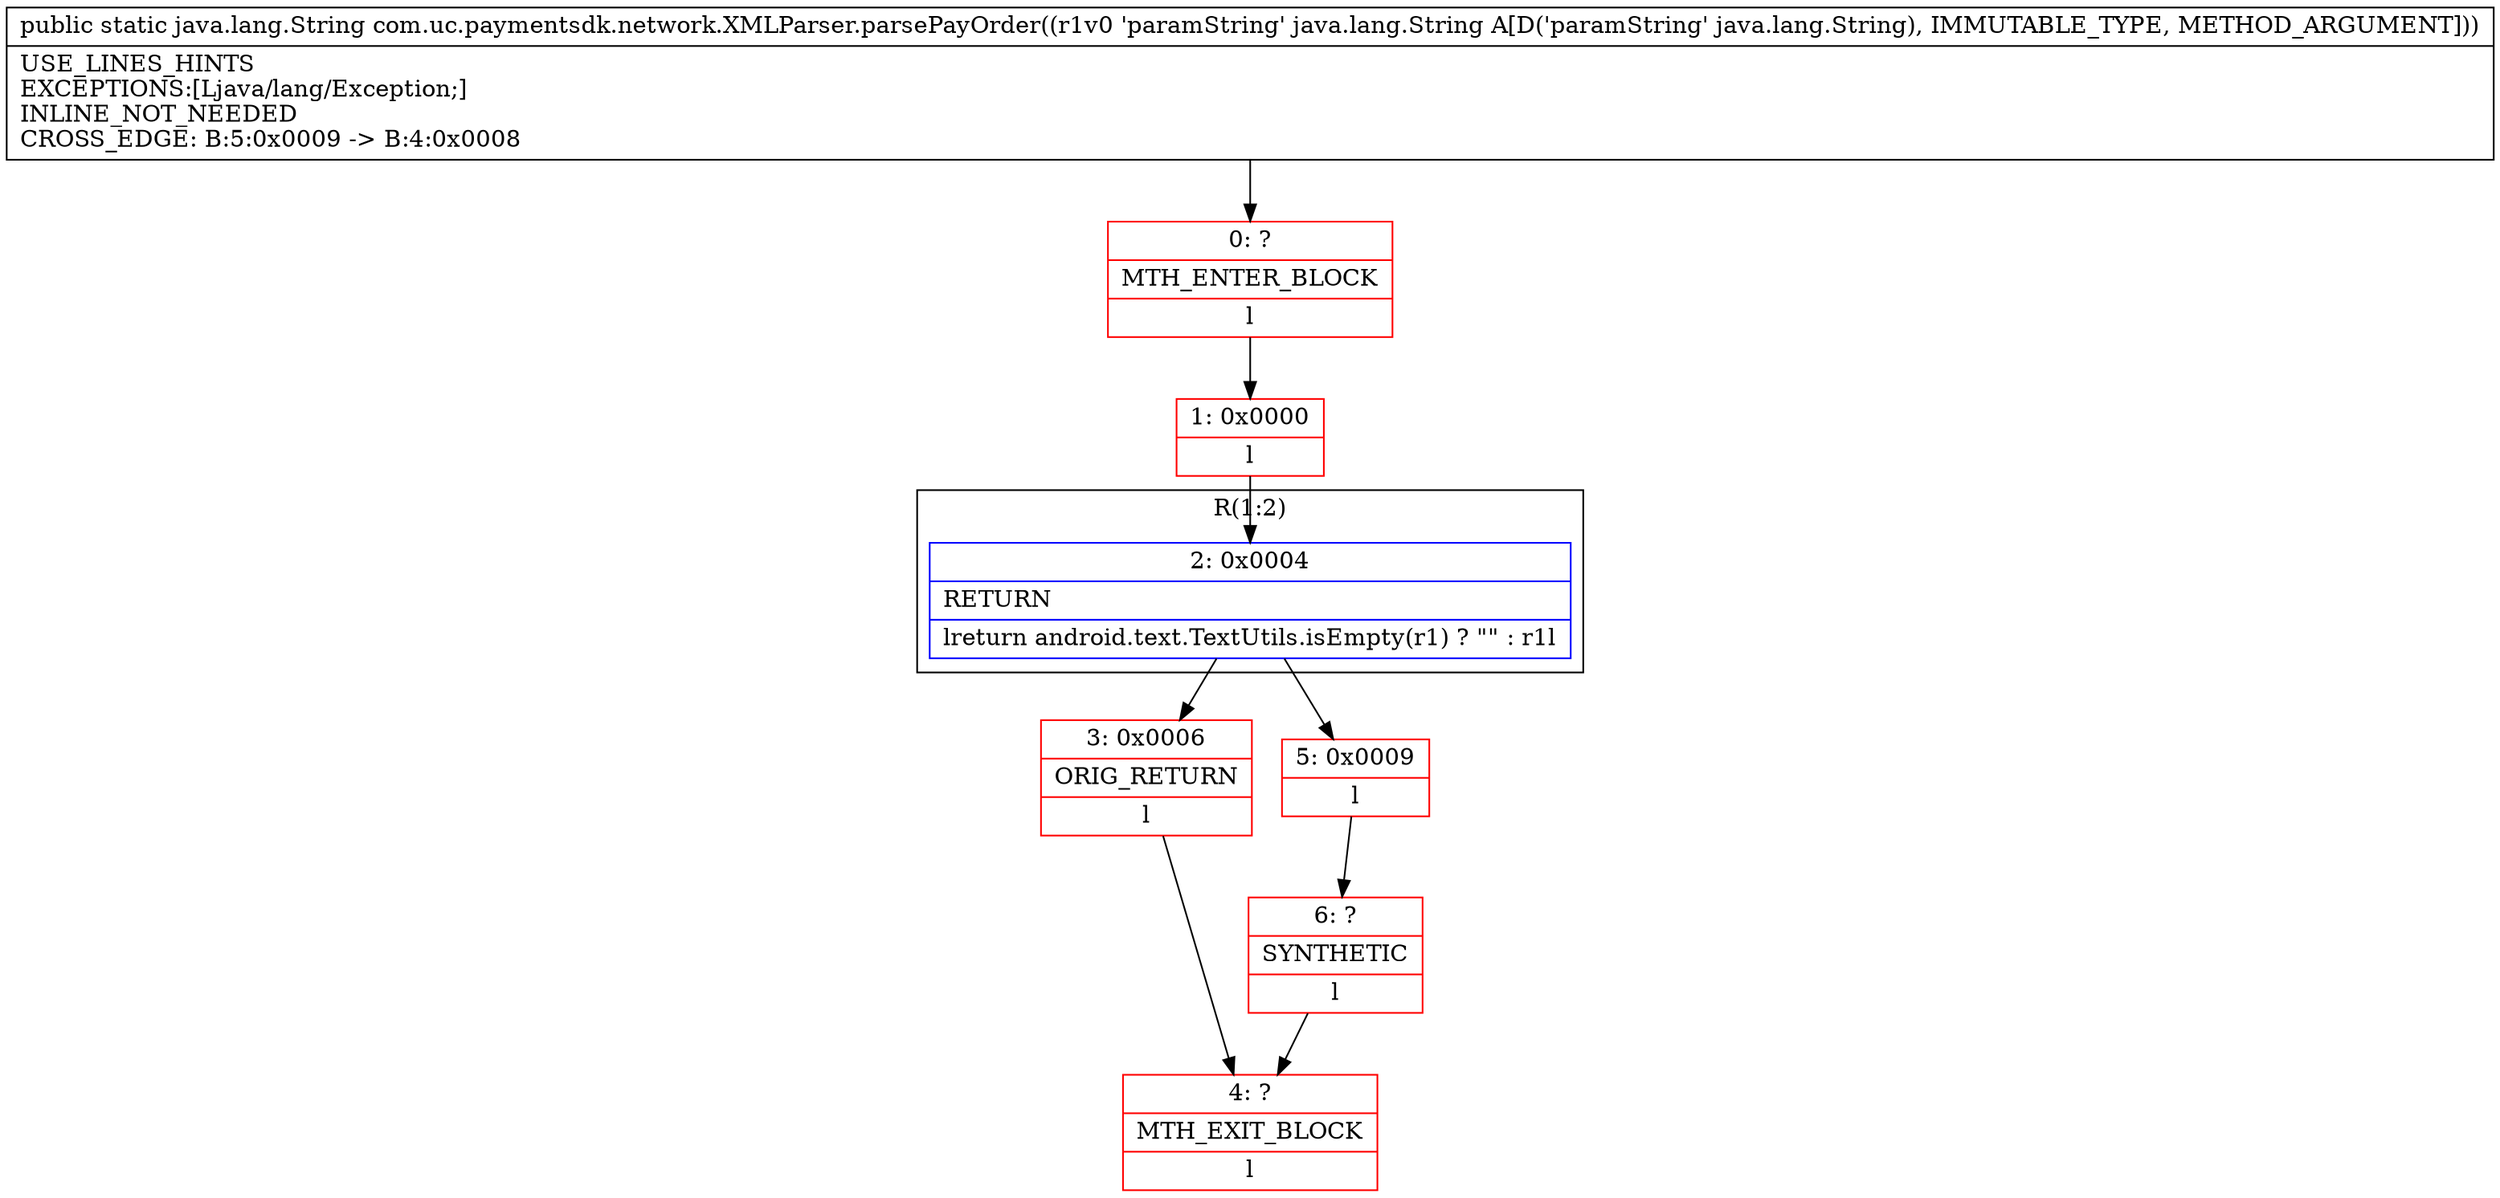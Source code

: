 digraph "CFG forcom.uc.paymentsdk.network.XMLParser.parsePayOrder(Ljava\/lang\/String;)Ljava\/lang\/String;" {
subgraph cluster_Region_772596947 {
label = "R(1:2)";
node [shape=record,color=blue];
Node_2 [shape=record,label="{2\:\ 0x0004|RETURN\l|lreturn android.text.TextUtils.isEmpty(r1) ? \"\" : r1l}"];
}
Node_0 [shape=record,color=red,label="{0\:\ ?|MTH_ENTER_BLOCK\l|l}"];
Node_1 [shape=record,color=red,label="{1\:\ 0x0000|l}"];
Node_3 [shape=record,color=red,label="{3\:\ 0x0006|ORIG_RETURN\l|l}"];
Node_4 [shape=record,color=red,label="{4\:\ ?|MTH_EXIT_BLOCK\l|l}"];
Node_5 [shape=record,color=red,label="{5\:\ 0x0009|l}"];
Node_6 [shape=record,color=red,label="{6\:\ ?|SYNTHETIC\l|l}"];
MethodNode[shape=record,label="{public static java.lang.String com.uc.paymentsdk.network.XMLParser.parsePayOrder((r1v0 'paramString' java.lang.String A[D('paramString' java.lang.String), IMMUTABLE_TYPE, METHOD_ARGUMENT]))  | USE_LINES_HINTS\lEXCEPTIONS:[Ljava\/lang\/Exception;]\lINLINE_NOT_NEEDED\lCROSS_EDGE: B:5:0x0009 \-\> B:4:0x0008\l}"];
MethodNode -> Node_0;
Node_2 -> Node_3;
Node_2 -> Node_5;
Node_0 -> Node_1;
Node_1 -> Node_2;
Node_3 -> Node_4;
Node_5 -> Node_6;
Node_6 -> Node_4;
}

